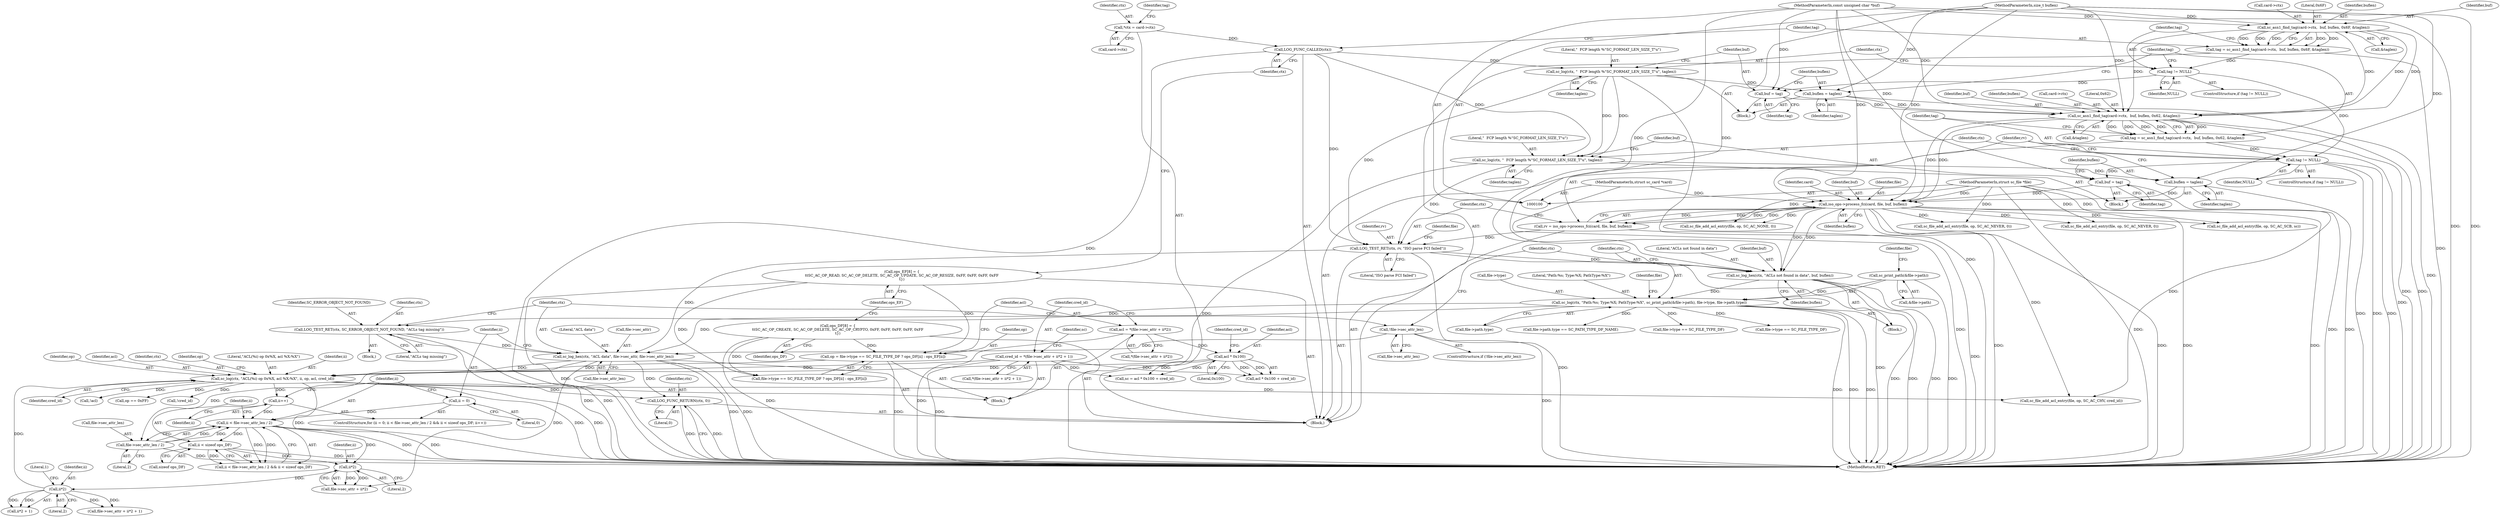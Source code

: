 digraph "0_OpenSC_8fe377e93b4b56060e5bbfb6f3142ceaeca744fa_1@pointer" {
"1000375" [label="(Call,LOG_FUNC_RETURN(ctx, 0))"];
"1000318" [label="(Call,sc_log(ctx, \"ACL(%i) op 0x%X, acl %X:%X\", ii, op, acl, cred_id))"];
"1000243" [label="(Call,sc_log_hex(ctx, \"ACL data\", file->sec_attr, file->sec_attr_len))"];
"1000186" [label="(Call,LOG_TEST_RET(ctx, rv, \"ISO parse FCI failed\"))"];
"1000125" [label="(Call,LOG_FUNC_CALLED(ctx))"];
"1000107" [label="(Call,*ctx = card->ctx)"];
"1000143" [label="(Call,sc_log(ctx, \"  FCP length %\"SC_FORMAT_LEN_SIZE_T\"u\", taglen))"];
"1000169" [label="(Call,sc_log(ctx, \"  FCP length %\"SC_FORMAT_LEN_SIZE_T\"u\", taglen))"];
"1000179" [label="(Call,rv = iso_ops->process_fci(card, file, buf, buflen))"];
"1000181" [label="(Call,iso_ops->process_fci(card, file, buf, buflen))"];
"1000101" [label="(MethodParameterIn,struct sc_card *card)"];
"1000102" [label="(MethodParameterIn,struct sc_file *file)"];
"1000155" [label="(Call,sc_asn1_find_tag(card->ctx,  buf, buflen, 0x62, &taglen))"];
"1000129" [label="(Call,sc_asn1_find_tag(card->ctx,  buf, buflen, 0x6F, &taglen))"];
"1000103" [label="(MethodParameterIn,const unsigned char *buf)"];
"1000104" [label="(MethodParameterIn,size_t buflen)"];
"1000147" [label="(Call,buf = tag)"];
"1000139" [label="(Call,tag != NULL)"];
"1000127" [label="(Call,tag = sc_asn1_find_tag(card->ctx,  buf, buflen, 0x6F, &taglen))"];
"1000150" [label="(Call,buflen = taglen)"];
"1000173" [label="(Call,buf = tag)"];
"1000165" [label="(Call,tag != NULL)"];
"1000153" [label="(Call,tag = sc_asn1_find_tag(card->ctx,  buf, buflen, 0x62, &taglen))"];
"1000176" [label="(Call,buflen = taglen)"];
"1000239" [label="(Call,LOG_TEST_RET(ctx, SC_ERROR_OBJECT_NOT_FOUND, \"ACLs tag missing\"))"];
"1000201" [label="(Call,sc_log(ctx, \"Path:%s; Type:%X; PathType:%X\", sc_print_path(&file->path), file->type, file->path.type))"];
"1000196" [label="(Call,sc_log_hex(ctx, \"ACLs not found in data\", buf, buflen))"];
"1000204" [label="(Call,sc_print_path(&file->path))"];
"1000191" [label="(Call,!file->sec_attr_len)"];
"1000306" [label="(Call,ii*2)"];
"1000294" [label="(Call,ii*2)"];
"1000264" [label="(Call,ii < sizeof ops_DF)"];
"1000257" [label="(Call,ii < file->sec_attr_len / 2)"];
"1000253" [label="(Call,ii = 0)"];
"1000268" [label="(Call,ii++)"];
"1000259" [label="(Call,file->sec_attr_len / 2)"];
"1000272" [label="(Call,op = file->type == SC_FILE_TYPE_DF ? ops_DF[ii] : ops_EF[ii])"];
"1000120" [label="(Call,ops_DF[8] = {\n\t\tSC_AC_OP_CREATE, SC_AC_OP_DELETE, SC_AC_OP_CRYPTO, 0xFF, 0xFF, 0xFF, 0xFF, 0xFF\n\t})"];
"1000123" [label="(Call,ops_EF[8] = {\n\t\tSC_AC_OP_READ, SC_AC_OP_DELETE, SC_AC_OP_UPDATE, SC_AC_OP_RESIZE, 0xFF, 0xFF, 0xFF, 0xFF\n\t})"];
"1000314" [label="(Call,acl * 0x100)"];
"1000287" [label="(Call,acl = *(file->sec_attr + ii*2))"];
"1000298" [label="(Call,cred_id = *(file->sec_attr + ii*2 + 1))"];
"1000105" [label="(Block,)"];
"1000124" [label="(Identifier,ops_EF)"];
"1000184" [label="(Identifier,buf)"];
"1000171" [label="(Literal,\"  FCP length %\"SC_FORMAT_LEN_SIZE_T\"u\")"];
"1000370" [label="(Call,sc_file_add_acl_entry(file, op, SC_AC_NEVER, 0))"];
"1000107" [label="(Call,*ctx = card->ctx)"];
"1000127" [label="(Call,tag = sc_asn1_find_tag(card->ctx,  buf, buflen, 0x6F, &taglen))"];
"1000102" [label="(MethodParameterIn,struct sc_file *file)"];
"1000222" [label="(Identifier,file)"];
"1000191" [label="(Call,!file->sec_attr_len)"];
"1000256" [label="(Call,ii < file->sec_attr_len / 2 && ii < sizeof ops_DF)"];
"1000141" [label="(Identifier,NULL)"];
"1000377" [label="(Literal,0)"];
"1000186" [label="(Call,LOG_TEST_RET(ctx, rv, \"ISO parse FCI failed\"))"];
"1000296" [label="(Literal,2)"];
"1000274" [label="(Call,file->type == SC_FILE_TYPE_DF ? ops_DF[ii] : ops_EF[ii])"];
"1000258" [label="(Identifier,ii)"];
"1000375" [label="(Call,LOG_FUNC_RETURN(ctx, 0))"];
"1000125" [label="(Call,LOG_FUNC_CALLED(ctx))"];
"1000252" [label="(ControlStructure,for (ii = 0; ii < file->sec_attr_len / 2 && ii < sizeof ops_DF; ii++))"];
"1000199" [label="(Identifier,buf)"];
"1000202" [label="(Identifier,ctx)"];
"1000346" [label="(Call,sc_file_add_acl_entry(file, op, SC_AC_NEVER, 0))"];
"1000315" [label="(Identifier,acl)"];
"1000151" [label="(Identifier,buflen)"];
"1000130" [label="(Call,card->ctx)"];
"1000176" [label="(Call,buflen = taglen)"];
"1000150" [label="(Call,buflen = taglen)"];
"1000172" [label="(Identifier,taglen)"];
"1000309" [label="(Literal,1)"];
"1000135" [label="(Literal,0x6F)"];
"1000209" [label="(Call,file->type)"];
"1000145" [label="(Literal,\"  FCP length %\"SC_FORMAT_LEN_SIZE_T\"u\")"];
"1000167" [label="(Identifier,NULL)"];
"1000306" [label="(Call,ii*2)"];
"1000266" [label="(Call,sizeof ops_DF)"];
"1000241" [label="(Identifier,SC_ERROR_OBJECT_NOT_FOUND)"];
"1000323" [label="(Identifier,acl)"];
"1000196" [label="(Call,sc_log_hex(ctx, \"ACLs not found in data\", buf, buflen))"];
"1000192" [label="(Call,file->sec_attr_len)"];
"1000312" [label="(Identifier,sc)"];
"1000168" [label="(Block,)"];
"1000356" [label="(Call,sc_file_add_acl_entry(file, op, SC_AC_SCB, sc))"];
"1000103" [label="(MethodParameterIn,const unsigned char *buf)"];
"1000177" [label="(Identifier,buflen)"];
"1000316" [label="(Literal,0x100)"];
"1000144" [label="(Identifier,ctx)"];
"1000263" [label="(Literal,2)"];
"1000195" [label="(Block,)"];
"1000305" [label="(Call,ii*2 + 1)"];
"1000198" [label="(Literal,\"ACLs not found in data\")"];
"1000239" [label="(Call,LOG_TEST_RET(ctx, SC_ERROR_OBJECT_NOT_FOUND, \"ACLs tag missing\"))"];
"1000155" [label="(Call,sc_asn1_find_tag(card->ctx,  buf, buflen, 0x62, &taglen))"];
"1000143" [label="(Call,sc_log(ctx, \"  FCP length %\"SC_FORMAT_LEN_SIZE_T\"u\", taglen))"];
"1000161" [label="(Literal,0x62)"];
"1000270" [label="(Block,)"];
"1000164" [label="(ControlStructure,if (tag != NULL))"];
"1000126" [label="(Identifier,ctx)"];
"1000197" [label="(Identifier,ctx)"];
"1000324" [label="(Identifier,cred_id)"];
"1000159" [label="(Identifier,buf)"];
"1000188" [label="(Identifier,rv)"];
"1000265" [label="(Identifier,ii)"];
"1000311" [label="(Call,sc = acl * 0x100 + cred_id)"];
"1000255" [label="(Literal,0)"];
"1000187" [label="(Identifier,ctx)"];
"1000204" [label="(Call,sc_print_path(&file->path))"];
"1000308" [label="(Literal,2)"];
"1000295" [label="(Identifier,ii)"];
"1000336" [label="(Call,sc_file_add_acl_entry(file, op, SC_AC_NONE, 0))"];
"1000219" [label="(Call,file->path.type == SC_PATH_TYPE_DF_NAME)"];
"1000275" [label="(Call,file->type == SC_FILE_TYPE_DF)"];
"1000162" [label="(Call,&taglen)"];
"1000260" [label="(Call,file->sec_attr_len)"];
"1000165" [label="(Call,tag != NULL)"];
"1000226" [label="(Call,file->type == SC_FILE_TYPE_DF)"];
"1000154" [label="(Identifier,tag)"];
"1000307" [label="(Identifier,ii)"];
"1000152" [label="(Identifier,taglen)"];
"1000269" [label="(Identifier,ii)"];
"1000300" [label="(Call,*(file->sec_attr + ii*2 + 1))"];
"1000240" [label="(Identifier,ctx)"];
"1000212" [label="(Call,file->path.type)"];
"1000153" [label="(Call,tag = sc_asn1_find_tag(card->ctx,  buf, buflen, 0x62, &taglen))"];
"1000121" [label="(Identifier,ops_DF)"];
"1000146" [label="(Identifier,taglen)"];
"1000332" [label="(Call,!acl)"];
"1000160" [label="(Identifier,buflen)"];
"1000120" [label="(Call,ops_DF[8] = {\n\t\tSC_AC_OP_CREATE, SC_AC_OP_DELETE, SC_AC_OP_CRYPTO, 0xFF, 0xFF, 0xFF, 0xFF, 0xFF\n\t})"];
"1000185" [label="(Identifier,buflen)"];
"1000181" [label="(Call,iso_ops->process_fci(card, file, buf, buflen))"];
"1000249" [label="(Call,file->sec_attr_len)"];
"1000129" [label="(Call,sc_asn1_find_tag(card->ctx,  buf, buflen, 0x6F, &taglen))"];
"1000244" [label="(Identifier,ctx)"];
"1000298" [label="(Call,cred_id = *(file->sec_attr + ii*2 + 1))"];
"1000149" [label="(Identifier,tag)"];
"1000142" [label="(Block,)"];
"1000183" [label="(Identifier,file)"];
"1000378" [label="(MethodReturn,RET)"];
"1000288" [label="(Identifier,acl)"];
"1000190" [label="(ControlStructure,if (!file->sec_attr_len))"];
"1000169" [label="(Call,sc_log(ctx, \"  FCP length %\"SC_FORMAT_LEN_SIZE_T\"u\", taglen))"];
"1000319" [label="(Identifier,ctx)"];
"1000134" [label="(Identifier,buflen)"];
"1000166" [label="(Identifier,tag)"];
"1000327" [label="(Identifier,op)"];
"1000147" [label="(Call,buf = tag)"];
"1000123" [label="(Call,ops_EF[8] = {\n\t\tSC_AC_OP_READ, SC_AC_OP_DELETE, SC_AC_OP_UPDATE, SC_AC_OP_RESIZE, 0xFF, 0xFF, 0xFF, 0xFF\n\t})"];
"1000148" [label="(Identifier,buf)"];
"1000193" [label="(Identifier,file)"];
"1000272" [label="(Call,op = file->type == SC_FILE_TYPE_DF ? ops_DF[ii] : ops_EF[ii])"];
"1000268" [label="(Call,ii++)"];
"1000238" [label="(Block,)"];
"1000245" [label="(Literal,\"ACL data\")"];
"1000246" [label="(Call,file->sec_attr)"];
"1000326" [label="(Call,op == 0xFF)"];
"1000299" [label="(Identifier,cred_id)"];
"1000139" [label="(Call,tag != NULL)"];
"1000175" [label="(Identifier,tag)"];
"1000294" [label="(Call,ii*2)"];
"1000259" [label="(Call,file->sec_attr_len / 2)"];
"1000257" [label="(Call,ii < file->sec_attr_len / 2)"];
"1000136" [label="(Call,&taglen)"];
"1000108" [label="(Identifier,ctx)"];
"1000242" [label="(Literal,\"ACLs tag missing\")"];
"1000200" [label="(Identifier,buflen)"];
"1000201" [label="(Call,sc_log(ctx, \"Path:%s; Type:%X; PathType:%X\", sc_print_path(&file->path), file->type, file->path.type))"];
"1000210" [label="(Identifier,file)"];
"1000273" [label="(Identifier,op)"];
"1000179" [label="(Call,rv = iso_ops->process_fci(card, file, buf, buflen))"];
"1000301" [label="(Call,file->sec_attr + ii*2 + 1)"];
"1000178" [label="(Identifier,taglen)"];
"1000290" [label="(Call,file->sec_attr + ii*2)"];
"1000320" [label="(Literal,\"ACL(%i) op 0x%X, acl %X:%X\")"];
"1000264" [label="(Call,ii < sizeof ops_DF)"];
"1000138" [label="(ControlStructure,if (tag != NULL))"];
"1000318" [label="(Call,sc_log(ctx, \"ACL(%i) op 0x%X, acl %X:%X\", ii, op, acl, cred_id))"];
"1000180" [label="(Identifier,rv)"];
"1000317" [label="(Identifier,cred_id)"];
"1000140" [label="(Identifier,tag)"];
"1000205" [label="(Call,&file->path)"];
"1000364" [label="(Call,sc_file_add_acl_entry(file, op, SC_AC_CHV, cred_id))"];
"1000156" [label="(Call,card->ctx)"];
"1000287" [label="(Call,acl = *(file->sec_attr + ii*2))"];
"1000376" [label="(Identifier,ctx)"];
"1000133" [label="(Identifier,buf)"];
"1000101" [label="(MethodParameterIn,struct sc_card *card)"];
"1000117" [label="(Identifier,tag)"];
"1000203" [label="(Literal,\"Path:%s; Type:%X; PathType:%X\")"];
"1000243" [label="(Call,sc_log_hex(ctx, \"ACL data\", file->sec_attr, file->sec_attr_len))"];
"1000253" [label="(Call,ii = 0)"];
"1000109" [label="(Call,card->ctx)"];
"1000170" [label="(Identifier,ctx)"];
"1000321" [label="(Identifier,ii)"];
"1000254" [label="(Identifier,ii)"];
"1000174" [label="(Identifier,buf)"];
"1000334" [label="(Call,!cred_id)"];
"1000314" [label="(Call,acl * 0x100)"];
"1000173" [label="(Call,buf = tag)"];
"1000104" [label="(MethodParameterIn,size_t buflen)"];
"1000322" [label="(Identifier,op)"];
"1000313" [label="(Call,acl * 0x100 + cred_id)"];
"1000189" [label="(Literal,\"ISO parse FCI failed\")"];
"1000289" [label="(Call,*(file->sec_attr + ii*2))"];
"1000128" [label="(Identifier,tag)"];
"1000182" [label="(Identifier,card)"];
"1000375" -> "1000105"  [label="AST: "];
"1000375" -> "1000377"  [label="CFG: "];
"1000376" -> "1000375"  [label="AST: "];
"1000377" -> "1000375"  [label="AST: "];
"1000378" -> "1000375"  [label="CFG: "];
"1000375" -> "1000378"  [label="DDG: "];
"1000375" -> "1000378"  [label="DDG: "];
"1000318" -> "1000375"  [label="DDG: "];
"1000243" -> "1000375"  [label="DDG: "];
"1000318" -> "1000270"  [label="AST: "];
"1000318" -> "1000324"  [label="CFG: "];
"1000319" -> "1000318"  [label="AST: "];
"1000320" -> "1000318"  [label="AST: "];
"1000321" -> "1000318"  [label="AST: "];
"1000322" -> "1000318"  [label="AST: "];
"1000323" -> "1000318"  [label="AST: "];
"1000324" -> "1000318"  [label="AST: "];
"1000327" -> "1000318"  [label="CFG: "];
"1000318" -> "1000378"  [label="DDG: "];
"1000318" -> "1000378"  [label="DDG: "];
"1000318" -> "1000378"  [label="DDG: "];
"1000318" -> "1000268"  [label="DDG: "];
"1000243" -> "1000318"  [label="DDG: "];
"1000306" -> "1000318"  [label="DDG: "];
"1000272" -> "1000318"  [label="DDG: "];
"1000314" -> "1000318"  [label="DDG: "];
"1000298" -> "1000318"  [label="DDG: "];
"1000318" -> "1000326"  [label="DDG: "];
"1000318" -> "1000332"  [label="DDG: "];
"1000318" -> "1000334"  [label="DDG: "];
"1000318" -> "1000364"  [label="DDG: "];
"1000243" -> "1000105"  [label="AST: "];
"1000243" -> "1000249"  [label="CFG: "];
"1000244" -> "1000243"  [label="AST: "];
"1000245" -> "1000243"  [label="AST: "];
"1000246" -> "1000243"  [label="AST: "];
"1000249" -> "1000243"  [label="AST: "];
"1000254" -> "1000243"  [label="CFG: "];
"1000243" -> "1000378"  [label="DDG: "];
"1000243" -> "1000378"  [label="DDG: "];
"1000186" -> "1000243"  [label="DDG: "];
"1000239" -> "1000243"  [label="DDG: "];
"1000201" -> "1000243"  [label="DDG: "];
"1000191" -> "1000243"  [label="DDG: "];
"1000243" -> "1000259"  [label="DDG: "];
"1000243" -> "1000290"  [label="DDG: "];
"1000186" -> "1000105"  [label="AST: "];
"1000186" -> "1000189"  [label="CFG: "];
"1000187" -> "1000186"  [label="AST: "];
"1000188" -> "1000186"  [label="AST: "];
"1000189" -> "1000186"  [label="AST: "];
"1000193" -> "1000186"  [label="CFG: "];
"1000186" -> "1000378"  [label="DDG: "];
"1000186" -> "1000378"  [label="DDG: "];
"1000125" -> "1000186"  [label="DDG: "];
"1000143" -> "1000186"  [label="DDG: "];
"1000169" -> "1000186"  [label="DDG: "];
"1000179" -> "1000186"  [label="DDG: "];
"1000186" -> "1000196"  [label="DDG: "];
"1000125" -> "1000105"  [label="AST: "];
"1000125" -> "1000126"  [label="CFG: "];
"1000126" -> "1000125"  [label="AST: "];
"1000128" -> "1000125"  [label="CFG: "];
"1000125" -> "1000378"  [label="DDG: "];
"1000107" -> "1000125"  [label="DDG: "];
"1000125" -> "1000143"  [label="DDG: "];
"1000125" -> "1000169"  [label="DDG: "];
"1000107" -> "1000105"  [label="AST: "];
"1000107" -> "1000109"  [label="CFG: "];
"1000108" -> "1000107"  [label="AST: "];
"1000109" -> "1000107"  [label="AST: "];
"1000117" -> "1000107"  [label="CFG: "];
"1000143" -> "1000142"  [label="AST: "];
"1000143" -> "1000146"  [label="CFG: "];
"1000144" -> "1000143"  [label="AST: "];
"1000145" -> "1000143"  [label="AST: "];
"1000146" -> "1000143"  [label="AST: "];
"1000148" -> "1000143"  [label="CFG: "];
"1000143" -> "1000378"  [label="DDG: "];
"1000143" -> "1000150"  [label="DDG: "];
"1000143" -> "1000169"  [label="DDG: "];
"1000143" -> "1000169"  [label="DDG: "];
"1000169" -> "1000168"  [label="AST: "];
"1000169" -> "1000172"  [label="CFG: "];
"1000170" -> "1000169"  [label="AST: "];
"1000171" -> "1000169"  [label="AST: "];
"1000172" -> "1000169"  [label="AST: "];
"1000174" -> "1000169"  [label="CFG: "];
"1000169" -> "1000378"  [label="DDG: "];
"1000169" -> "1000176"  [label="DDG: "];
"1000179" -> "1000105"  [label="AST: "];
"1000179" -> "1000181"  [label="CFG: "];
"1000180" -> "1000179"  [label="AST: "];
"1000181" -> "1000179"  [label="AST: "];
"1000187" -> "1000179"  [label="CFG: "];
"1000179" -> "1000378"  [label="DDG: "];
"1000181" -> "1000179"  [label="DDG: "];
"1000181" -> "1000179"  [label="DDG: "];
"1000181" -> "1000179"  [label="DDG: "];
"1000181" -> "1000179"  [label="DDG: "];
"1000181" -> "1000185"  [label="CFG: "];
"1000182" -> "1000181"  [label="AST: "];
"1000183" -> "1000181"  [label="AST: "];
"1000184" -> "1000181"  [label="AST: "];
"1000185" -> "1000181"  [label="AST: "];
"1000181" -> "1000378"  [label="DDG: "];
"1000181" -> "1000378"  [label="DDG: "];
"1000181" -> "1000378"  [label="DDG: "];
"1000181" -> "1000378"  [label="DDG: "];
"1000101" -> "1000181"  [label="DDG: "];
"1000102" -> "1000181"  [label="DDG: "];
"1000155" -> "1000181"  [label="DDG: "];
"1000155" -> "1000181"  [label="DDG: "];
"1000173" -> "1000181"  [label="DDG: "];
"1000103" -> "1000181"  [label="DDG: "];
"1000176" -> "1000181"  [label="DDG: "];
"1000104" -> "1000181"  [label="DDG: "];
"1000181" -> "1000196"  [label="DDG: "];
"1000181" -> "1000196"  [label="DDG: "];
"1000181" -> "1000336"  [label="DDG: "];
"1000181" -> "1000346"  [label="DDG: "];
"1000181" -> "1000356"  [label="DDG: "];
"1000181" -> "1000364"  [label="DDG: "];
"1000181" -> "1000370"  [label="DDG: "];
"1000101" -> "1000100"  [label="AST: "];
"1000101" -> "1000378"  [label="DDG: "];
"1000102" -> "1000100"  [label="AST: "];
"1000102" -> "1000378"  [label="DDG: "];
"1000102" -> "1000336"  [label="DDG: "];
"1000102" -> "1000346"  [label="DDG: "];
"1000102" -> "1000356"  [label="DDG: "];
"1000102" -> "1000364"  [label="DDG: "];
"1000102" -> "1000370"  [label="DDG: "];
"1000155" -> "1000153"  [label="AST: "];
"1000155" -> "1000162"  [label="CFG: "];
"1000156" -> "1000155"  [label="AST: "];
"1000159" -> "1000155"  [label="AST: "];
"1000160" -> "1000155"  [label="AST: "];
"1000161" -> "1000155"  [label="AST: "];
"1000162" -> "1000155"  [label="AST: "];
"1000153" -> "1000155"  [label="CFG: "];
"1000155" -> "1000378"  [label="DDG: "];
"1000155" -> "1000378"  [label="DDG: "];
"1000155" -> "1000153"  [label="DDG: "];
"1000155" -> "1000153"  [label="DDG: "];
"1000155" -> "1000153"  [label="DDG: "];
"1000155" -> "1000153"  [label="DDG: "];
"1000155" -> "1000153"  [label="DDG: "];
"1000129" -> "1000155"  [label="DDG: "];
"1000129" -> "1000155"  [label="DDG: "];
"1000129" -> "1000155"  [label="DDG: "];
"1000129" -> "1000155"  [label="DDG: "];
"1000147" -> "1000155"  [label="DDG: "];
"1000103" -> "1000155"  [label="DDG: "];
"1000150" -> "1000155"  [label="DDG: "];
"1000104" -> "1000155"  [label="DDG: "];
"1000129" -> "1000127"  [label="AST: "];
"1000129" -> "1000136"  [label="CFG: "];
"1000130" -> "1000129"  [label="AST: "];
"1000133" -> "1000129"  [label="AST: "];
"1000134" -> "1000129"  [label="AST: "];
"1000135" -> "1000129"  [label="AST: "];
"1000136" -> "1000129"  [label="AST: "];
"1000127" -> "1000129"  [label="CFG: "];
"1000129" -> "1000127"  [label="DDG: "];
"1000129" -> "1000127"  [label="DDG: "];
"1000129" -> "1000127"  [label="DDG: "];
"1000129" -> "1000127"  [label="DDG: "];
"1000129" -> "1000127"  [label="DDG: "];
"1000103" -> "1000129"  [label="DDG: "];
"1000104" -> "1000129"  [label="DDG: "];
"1000103" -> "1000100"  [label="AST: "];
"1000103" -> "1000378"  [label="DDG: "];
"1000103" -> "1000147"  [label="DDG: "];
"1000103" -> "1000173"  [label="DDG: "];
"1000103" -> "1000196"  [label="DDG: "];
"1000104" -> "1000100"  [label="AST: "];
"1000104" -> "1000378"  [label="DDG: "];
"1000104" -> "1000150"  [label="DDG: "];
"1000104" -> "1000176"  [label="DDG: "];
"1000104" -> "1000196"  [label="DDG: "];
"1000147" -> "1000142"  [label="AST: "];
"1000147" -> "1000149"  [label="CFG: "];
"1000148" -> "1000147"  [label="AST: "];
"1000149" -> "1000147"  [label="AST: "];
"1000151" -> "1000147"  [label="CFG: "];
"1000139" -> "1000147"  [label="DDG: "];
"1000139" -> "1000138"  [label="AST: "];
"1000139" -> "1000141"  [label="CFG: "];
"1000140" -> "1000139"  [label="AST: "];
"1000141" -> "1000139"  [label="AST: "];
"1000144" -> "1000139"  [label="CFG: "];
"1000154" -> "1000139"  [label="CFG: "];
"1000127" -> "1000139"  [label="DDG: "];
"1000139" -> "1000165"  [label="DDG: "];
"1000127" -> "1000105"  [label="AST: "];
"1000128" -> "1000127"  [label="AST: "];
"1000140" -> "1000127"  [label="CFG: "];
"1000127" -> "1000378"  [label="DDG: "];
"1000150" -> "1000142"  [label="AST: "];
"1000150" -> "1000152"  [label="CFG: "];
"1000151" -> "1000150"  [label="AST: "];
"1000152" -> "1000150"  [label="AST: "];
"1000154" -> "1000150"  [label="CFG: "];
"1000150" -> "1000378"  [label="DDG: "];
"1000173" -> "1000168"  [label="AST: "];
"1000173" -> "1000175"  [label="CFG: "];
"1000174" -> "1000173"  [label="AST: "];
"1000175" -> "1000173"  [label="AST: "];
"1000177" -> "1000173"  [label="CFG: "];
"1000173" -> "1000378"  [label="DDG: "];
"1000165" -> "1000173"  [label="DDG: "];
"1000165" -> "1000164"  [label="AST: "];
"1000165" -> "1000167"  [label="CFG: "];
"1000166" -> "1000165"  [label="AST: "];
"1000167" -> "1000165"  [label="AST: "];
"1000170" -> "1000165"  [label="CFG: "];
"1000180" -> "1000165"  [label="CFG: "];
"1000165" -> "1000378"  [label="DDG: "];
"1000165" -> "1000378"  [label="DDG: "];
"1000165" -> "1000378"  [label="DDG: "];
"1000153" -> "1000165"  [label="DDG: "];
"1000153" -> "1000105"  [label="AST: "];
"1000154" -> "1000153"  [label="AST: "];
"1000166" -> "1000153"  [label="CFG: "];
"1000153" -> "1000378"  [label="DDG: "];
"1000176" -> "1000168"  [label="AST: "];
"1000176" -> "1000178"  [label="CFG: "];
"1000177" -> "1000176"  [label="AST: "];
"1000178" -> "1000176"  [label="AST: "];
"1000180" -> "1000176"  [label="CFG: "];
"1000176" -> "1000378"  [label="DDG: "];
"1000239" -> "1000238"  [label="AST: "];
"1000239" -> "1000242"  [label="CFG: "];
"1000240" -> "1000239"  [label="AST: "];
"1000241" -> "1000239"  [label="AST: "];
"1000242" -> "1000239"  [label="AST: "];
"1000244" -> "1000239"  [label="CFG: "];
"1000239" -> "1000378"  [label="DDG: "];
"1000239" -> "1000378"  [label="DDG: "];
"1000201" -> "1000239"  [label="DDG: "];
"1000201" -> "1000195"  [label="AST: "];
"1000201" -> "1000212"  [label="CFG: "];
"1000202" -> "1000201"  [label="AST: "];
"1000203" -> "1000201"  [label="AST: "];
"1000204" -> "1000201"  [label="AST: "];
"1000209" -> "1000201"  [label="AST: "];
"1000212" -> "1000201"  [label="AST: "];
"1000222" -> "1000201"  [label="CFG: "];
"1000201" -> "1000378"  [label="DDG: "];
"1000201" -> "1000378"  [label="DDG: "];
"1000201" -> "1000378"  [label="DDG: "];
"1000196" -> "1000201"  [label="DDG: "];
"1000204" -> "1000201"  [label="DDG: "];
"1000201" -> "1000219"  [label="DDG: "];
"1000201" -> "1000226"  [label="DDG: "];
"1000201" -> "1000275"  [label="DDG: "];
"1000196" -> "1000195"  [label="AST: "];
"1000196" -> "1000200"  [label="CFG: "];
"1000197" -> "1000196"  [label="AST: "];
"1000198" -> "1000196"  [label="AST: "];
"1000199" -> "1000196"  [label="AST: "];
"1000200" -> "1000196"  [label="AST: "];
"1000202" -> "1000196"  [label="CFG: "];
"1000196" -> "1000378"  [label="DDG: "];
"1000196" -> "1000378"  [label="DDG: "];
"1000196" -> "1000378"  [label="DDG: "];
"1000204" -> "1000205"  [label="CFG: "];
"1000205" -> "1000204"  [label="AST: "];
"1000210" -> "1000204"  [label="CFG: "];
"1000204" -> "1000378"  [label="DDG: "];
"1000191" -> "1000190"  [label="AST: "];
"1000191" -> "1000192"  [label="CFG: "];
"1000192" -> "1000191"  [label="AST: "];
"1000197" -> "1000191"  [label="CFG: "];
"1000244" -> "1000191"  [label="CFG: "];
"1000191" -> "1000378"  [label="DDG: "];
"1000306" -> "1000305"  [label="AST: "];
"1000306" -> "1000308"  [label="CFG: "];
"1000307" -> "1000306"  [label="AST: "];
"1000308" -> "1000306"  [label="AST: "];
"1000309" -> "1000306"  [label="CFG: "];
"1000306" -> "1000301"  [label="DDG: "];
"1000306" -> "1000301"  [label="DDG: "];
"1000306" -> "1000305"  [label="DDG: "];
"1000306" -> "1000305"  [label="DDG: "];
"1000294" -> "1000306"  [label="DDG: "];
"1000294" -> "1000290"  [label="AST: "];
"1000294" -> "1000296"  [label="CFG: "];
"1000295" -> "1000294"  [label="AST: "];
"1000296" -> "1000294"  [label="AST: "];
"1000290" -> "1000294"  [label="CFG: "];
"1000294" -> "1000290"  [label="DDG: "];
"1000294" -> "1000290"  [label="DDG: "];
"1000264" -> "1000294"  [label="DDG: "];
"1000257" -> "1000294"  [label="DDG: "];
"1000264" -> "1000256"  [label="AST: "];
"1000264" -> "1000266"  [label="CFG: "];
"1000265" -> "1000264"  [label="AST: "];
"1000266" -> "1000264"  [label="AST: "];
"1000256" -> "1000264"  [label="CFG: "];
"1000264" -> "1000378"  [label="DDG: "];
"1000264" -> "1000256"  [label="DDG: "];
"1000257" -> "1000264"  [label="DDG: "];
"1000257" -> "1000256"  [label="AST: "];
"1000257" -> "1000259"  [label="CFG: "];
"1000258" -> "1000257"  [label="AST: "];
"1000259" -> "1000257"  [label="AST: "];
"1000265" -> "1000257"  [label="CFG: "];
"1000256" -> "1000257"  [label="CFG: "];
"1000257" -> "1000378"  [label="DDG: "];
"1000257" -> "1000378"  [label="DDG: "];
"1000257" -> "1000256"  [label="DDG: "];
"1000257" -> "1000256"  [label="DDG: "];
"1000253" -> "1000257"  [label="DDG: "];
"1000268" -> "1000257"  [label="DDG: "];
"1000259" -> "1000257"  [label="DDG: "];
"1000259" -> "1000257"  [label="DDG: "];
"1000253" -> "1000252"  [label="AST: "];
"1000253" -> "1000255"  [label="CFG: "];
"1000254" -> "1000253"  [label="AST: "];
"1000255" -> "1000253"  [label="AST: "];
"1000258" -> "1000253"  [label="CFG: "];
"1000268" -> "1000252"  [label="AST: "];
"1000268" -> "1000269"  [label="CFG: "];
"1000269" -> "1000268"  [label="AST: "];
"1000258" -> "1000268"  [label="CFG: "];
"1000259" -> "1000263"  [label="CFG: "];
"1000260" -> "1000259"  [label="AST: "];
"1000263" -> "1000259"  [label="AST: "];
"1000259" -> "1000378"  [label="DDG: "];
"1000272" -> "1000270"  [label="AST: "];
"1000272" -> "1000274"  [label="CFG: "];
"1000273" -> "1000272"  [label="AST: "];
"1000274" -> "1000272"  [label="AST: "];
"1000288" -> "1000272"  [label="CFG: "];
"1000272" -> "1000378"  [label="DDG: "];
"1000120" -> "1000272"  [label="DDG: "];
"1000123" -> "1000272"  [label="DDG: "];
"1000120" -> "1000105"  [label="AST: "];
"1000120" -> "1000121"  [label="CFG: "];
"1000121" -> "1000120"  [label="AST: "];
"1000124" -> "1000120"  [label="CFG: "];
"1000120" -> "1000378"  [label="DDG: "];
"1000120" -> "1000274"  [label="DDG: "];
"1000123" -> "1000105"  [label="AST: "];
"1000123" -> "1000124"  [label="CFG: "];
"1000124" -> "1000123"  [label="AST: "];
"1000126" -> "1000123"  [label="CFG: "];
"1000123" -> "1000378"  [label="DDG: "];
"1000123" -> "1000274"  [label="DDG: "];
"1000314" -> "1000313"  [label="AST: "];
"1000314" -> "1000316"  [label="CFG: "];
"1000315" -> "1000314"  [label="AST: "];
"1000316" -> "1000314"  [label="AST: "];
"1000317" -> "1000314"  [label="CFG: "];
"1000314" -> "1000311"  [label="DDG: "];
"1000314" -> "1000311"  [label="DDG: "];
"1000314" -> "1000313"  [label="DDG: "];
"1000314" -> "1000313"  [label="DDG: "];
"1000287" -> "1000314"  [label="DDG: "];
"1000287" -> "1000270"  [label="AST: "];
"1000287" -> "1000289"  [label="CFG: "];
"1000288" -> "1000287"  [label="AST: "];
"1000289" -> "1000287"  [label="AST: "];
"1000299" -> "1000287"  [label="CFG: "];
"1000287" -> "1000378"  [label="DDG: "];
"1000298" -> "1000270"  [label="AST: "];
"1000298" -> "1000300"  [label="CFG: "];
"1000299" -> "1000298"  [label="AST: "];
"1000300" -> "1000298"  [label="AST: "];
"1000312" -> "1000298"  [label="CFG: "];
"1000298" -> "1000378"  [label="DDG: "];
"1000298" -> "1000311"  [label="DDG: "];
"1000298" -> "1000313"  [label="DDG: "];
}
